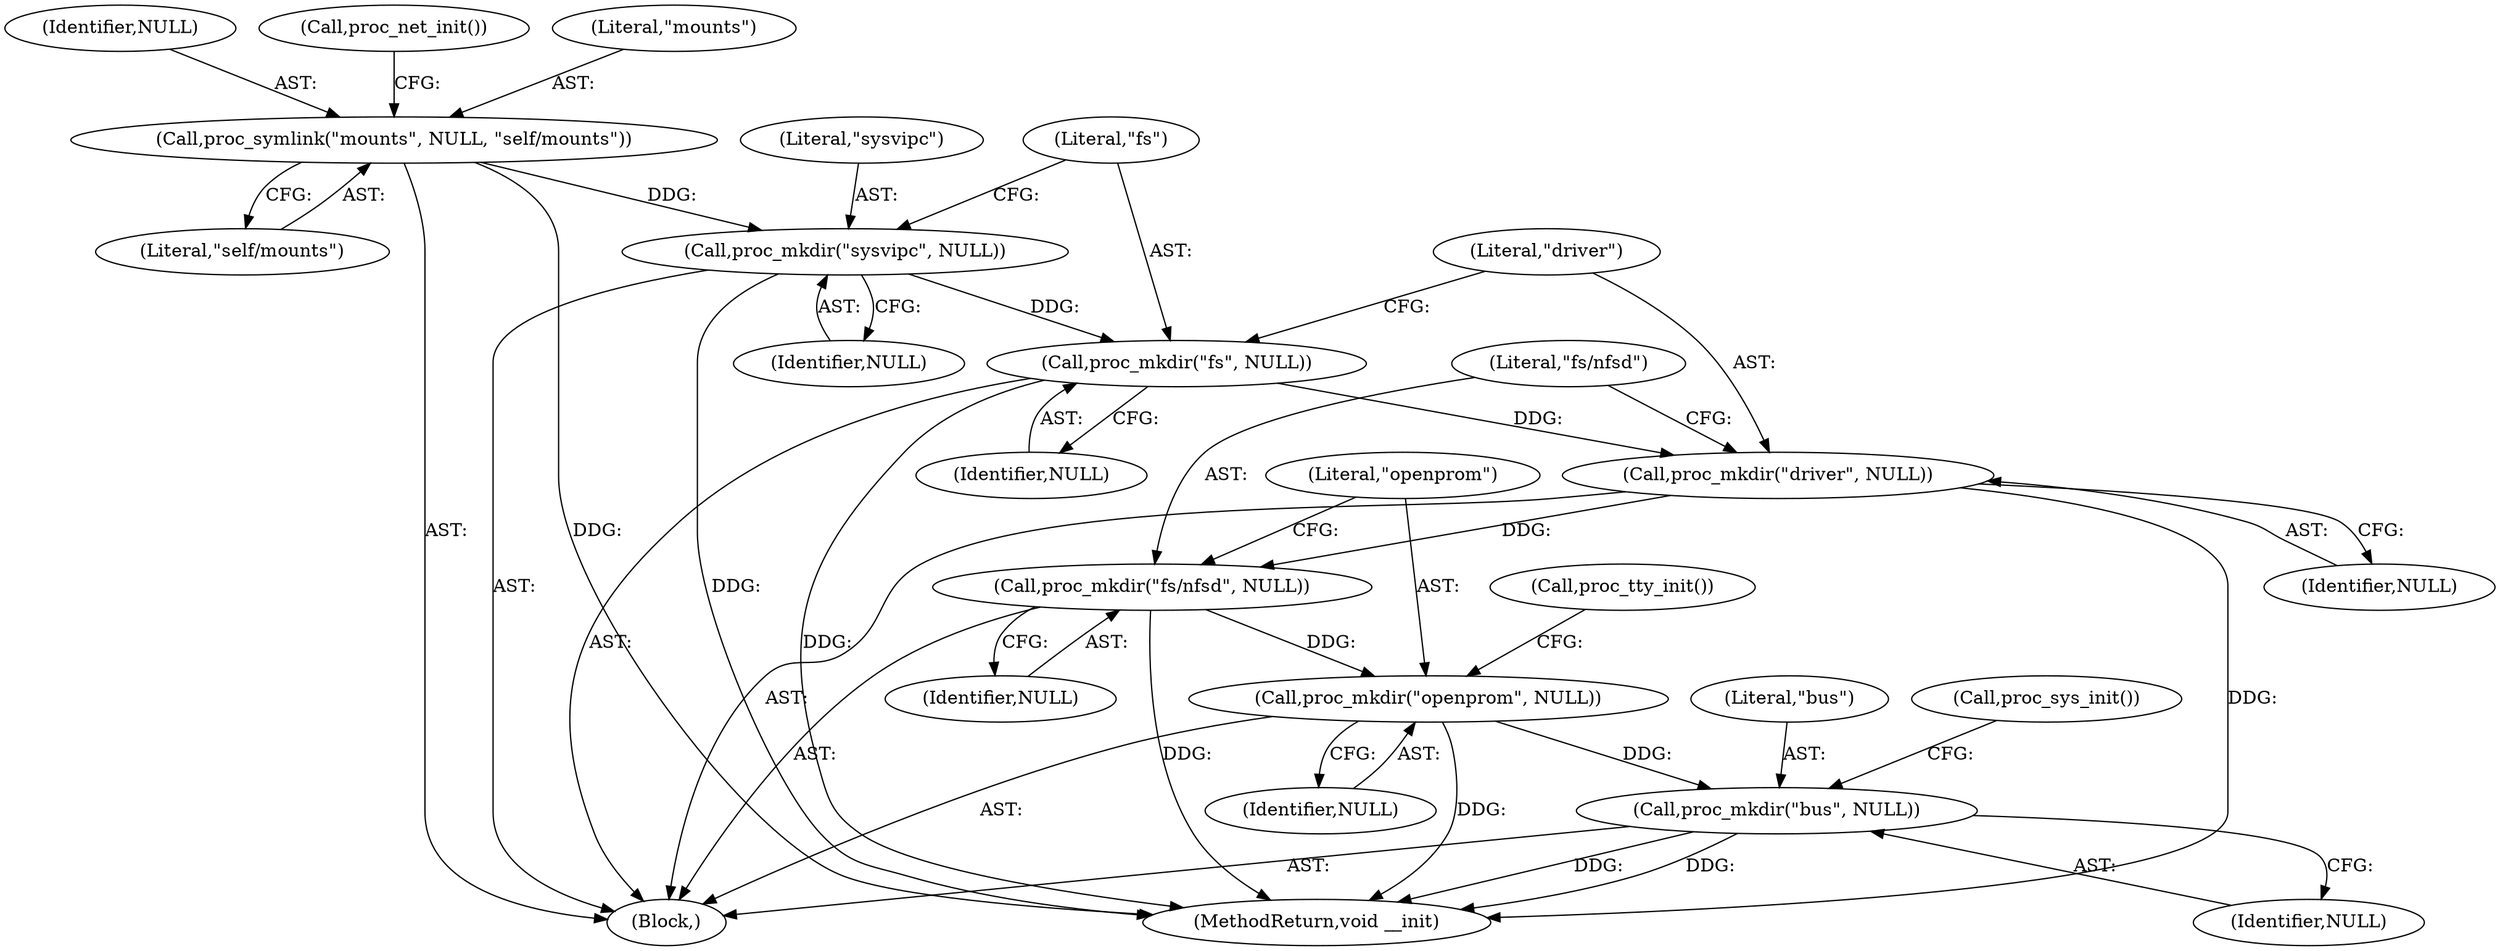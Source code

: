 digraph "0_linux_905ad269c55fc62bee3da29f7b1d1efeba8aa1e1_0@API" {
"1000141" [label="(Call,proc_mkdir(\"fs/nfsd\", NULL))"];
"1000138" [label="(Call,proc_mkdir(\"driver\", NULL))"];
"1000135" [label="(Call,proc_mkdir(\"fs\", NULL))"];
"1000132" [label="(Call,proc_mkdir(\"sysvipc\", NULL))"];
"1000127" [label="(Call,proc_symlink(\"mounts\", NULL, \"self/mounts\"))"];
"1000144" [label="(Call,proc_mkdir(\"openprom\", NULL))"];
"1000149" [label="(Call,proc_mkdir(\"bus\", NULL))"];
"1000141" [label="(Call,proc_mkdir(\"fs/nfsd\", NULL))"];
"1000142" [label="(Literal,\"fs/nfsd\")"];
"1000138" [label="(Call,proc_mkdir(\"driver\", NULL))"];
"1000140" [label="(Identifier,NULL)"];
"1000153" [label="(MethodReturn,void __init)"];
"1000136" [label="(Literal,\"fs\")"];
"1000135" [label="(Call,proc_mkdir(\"fs\", NULL))"];
"1000129" [label="(Identifier,NULL)"];
"1000150" [label="(Literal,\"bus\")"];
"1000151" [label="(Identifier,NULL)"];
"1000147" [label="(Call,proc_tty_init())"];
"1000131" [label="(Call,proc_net_init())"];
"1000133" [label="(Literal,\"sysvipc\")"];
"1000134" [label="(Identifier,NULL)"];
"1000145" [label="(Literal,\"openprom\")"];
"1000149" [label="(Call,proc_mkdir(\"bus\", NULL))"];
"1000104" [label="(Block,)"];
"1000128" [label="(Literal,\"mounts\")"];
"1000152" [label="(Call,proc_sys_init())"];
"1000132" [label="(Call,proc_mkdir(\"sysvipc\", NULL))"];
"1000139" [label="(Literal,\"driver\")"];
"1000137" [label="(Identifier,NULL)"];
"1000127" [label="(Call,proc_symlink(\"mounts\", NULL, \"self/mounts\"))"];
"1000146" [label="(Identifier,NULL)"];
"1000130" [label="(Literal,\"self/mounts\")"];
"1000143" [label="(Identifier,NULL)"];
"1000144" [label="(Call,proc_mkdir(\"openprom\", NULL))"];
"1000141" -> "1000104"  [label="AST: "];
"1000141" -> "1000143"  [label="CFG: "];
"1000142" -> "1000141"  [label="AST: "];
"1000143" -> "1000141"  [label="AST: "];
"1000145" -> "1000141"  [label="CFG: "];
"1000141" -> "1000153"  [label="DDG: "];
"1000138" -> "1000141"  [label="DDG: "];
"1000141" -> "1000144"  [label="DDG: "];
"1000138" -> "1000104"  [label="AST: "];
"1000138" -> "1000140"  [label="CFG: "];
"1000139" -> "1000138"  [label="AST: "];
"1000140" -> "1000138"  [label="AST: "];
"1000142" -> "1000138"  [label="CFG: "];
"1000138" -> "1000153"  [label="DDG: "];
"1000135" -> "1000138"  [label="DDG: "];
"1000135" -> "1000104"  [label="AST: "];
"1000135" -> "1000137"  [label="CFG: "];
"1000136" -> "1000135"  [label="AST: "];
"1000137" -> "1000135"  [label="AST: "];
"1000139" -> "1000135"  [label="CFG: "];
"1000135" -> "1000153"  [label="DDG: "];
"1000132" -> "1000135"  [label="DDG: "];
"1000132" -> "1000104"  [label="AST: "];
"1000132" -> "1000134"  [label="CFG: "];
"1000133" -> "1000132"  [label="AST: "];
"1000134" -> "1000132"  [label="AST: "];
"1000136" -> "1000132"  [label="CFG: "];
"1000132" -> "1000153"  [label="DDG: "];
"1000127" -> "1000132"  [label="DDG: "];
"1000127" -> "1000104"  [label="AST: "];
"1000127" -> "1000130"  [label="CFG: "];
"1000128" -> "1000127"  [label="AST: "];
"1000129" -> "1000127"  [label="AST: "];
"1000130" -> "1000127"  [label="AST: "];
"1000131" -> "1000127"  [label="CFG: "];
"1000127" -> "1000153"  [label="DDG: "];
"1000144" -> "1000104"  [label="AST: "];
"1000144" -> "1000146"  [label="CFG: "];
"1000145" -> "1000144"  [label="AST: "];
"1000146" -> "1000144"  [label="AST: "];
"1000147" -> "1000144"  [label="CFG: "];
"1000144" -> "1000153"  [label="DDG: "];
"1000144" -> "1000149"  [label="DDG: "];
"1000149" -> "1000104"  [label="AST: "];
"1000149" -> "1000151"  [label="CFG: "];
"1000150" -> "1000149"  [label="AST: "];
"1000151" -> "1000149"  [label="AST: "];
"1000152" -> "1000149"  [label="CFG: "];
"1000149" -> "1000153"  [label="DDG: "];
"1000149" -> "1000153"  [label="DDG: "];
}
